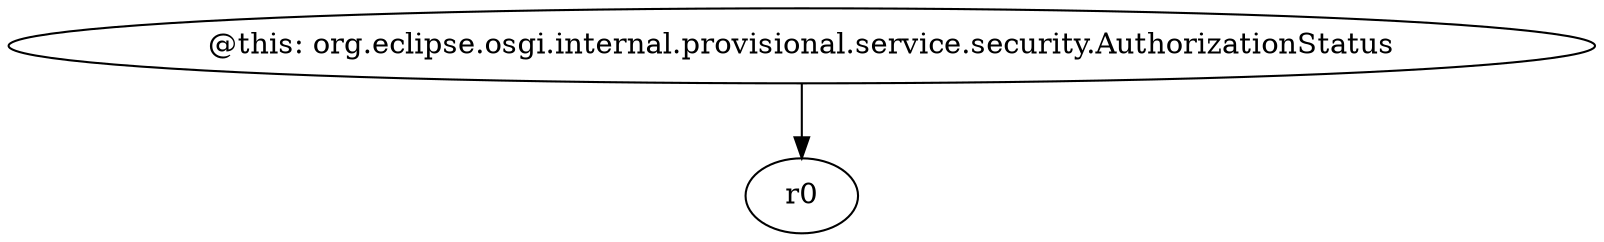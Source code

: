 digraph g {
0[label="@this: org.eclipse.osgi.internal.provisional.service.security.AuthorizationStatus"]
1[label="r0"]
0->1[label=""]
}